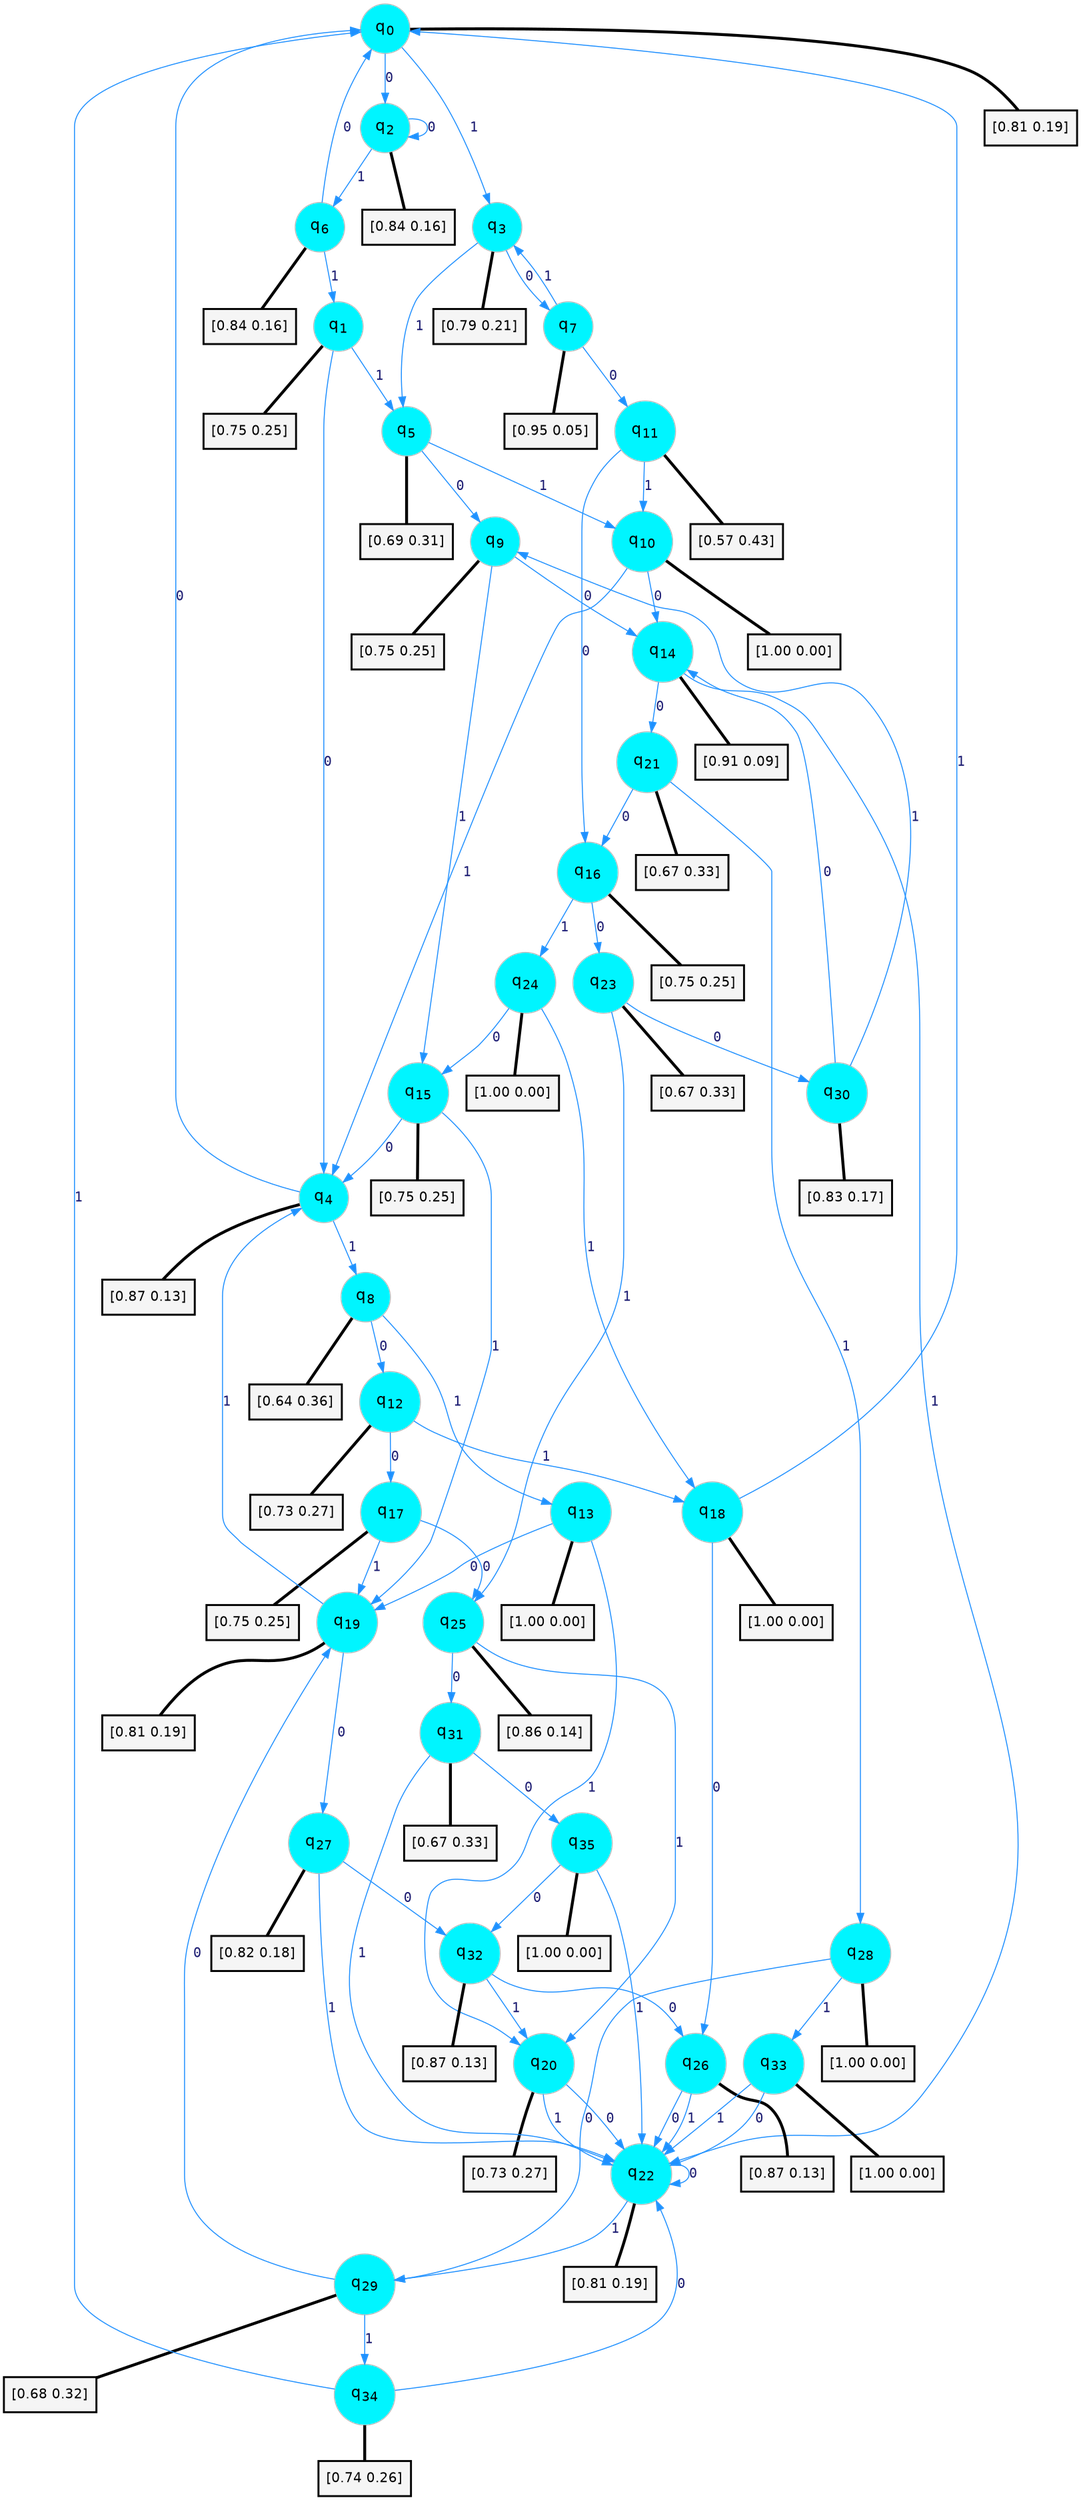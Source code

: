 digraph G {
graph [
bgcolor=transparent, dpi=300, rankdir=TD, size="40,25"];
node [
color=gray, fillcolor=turquoise1, fontcolor=black, fontname=Helvetica, fontsize=16, fontweight=bold, shape=circle, style=filled];
edge [
arrowsize=1, color=dodgerblue1, fontcolor=midnightblue, fontname=courier, fontweight=bold, penwidth=1, style=solid, weight=20];
0[label=<q<SUB>0</SUB>>];
1[label=<q<SUB>1</SUB>>];
2[label=<q<SUB>2</SUB>>];
3[label=<q<SUB>3</SUB>>];
4[label=<q<SUB>4</SUB>>];
5[label=<q<SUB>5</SUB>>];
6[label=<q<SUB>6</SUB>>];
7[label=<q<SUB>7</SUB>>];
8[label=<q<SUB>8</SUB>>];
9[label=<q<SUB>9</SUB>>];
10[label=<q<SUB>10</SUB>>];
11[label=<q<SUB>11</SUB>>];
12[label=<q<SUB>12</SUB>>];
13[label=<q<SUB>13</SUB>>];
14[label=<q<SUB>14</SUB>>];
15[label=<q<SUB>15</SUB>>];
16[label=<q<SUB>16</SUB>>];
17[label=<q<SUB>17</SUB>>];
18[label=<q<SUB>18</SUB>>];
19[label=<q<SUB>19</SUB>>];
20[label=<q<SUB>20</SUB>>];
21[label=<q<SUB>21</SUB>>];
22[label=<q<SUB>22</SUB>>];
23[label=<q<SUB>23</SUB>>];
24[label=<q<SUB>24</SUB>>];
25[label=<q<SUB>25</SUB>>];
26[label=<q<SUB>26</SUB>>];
27[label=<q<SUB>27</SUB>>];
28[label=<q<SUB>28</SUB>>];
29[label=<q<SUB>29</SUB>>];
30[label=<q<SUB>30</SUB>>];
31[label=<q<SUB>31</SUB>>];
32[label=<q<SUB>32</SUB>>];
33[label=<q<SUB>33</SUB>>];
34[label=<q<SUB>34</SUB>>];
35[label=<q<SUB>35</SUB>>];
36[label="[0.81 0.19]", shape=box,fontcolor=black, fontname=Helvetica, fontsize=14, penwidth=2, fillcolor=whitesmoke,color=black];
37[label="[0.75 0.25]", shape=box,fontcolor=black, fontname=Helvetica, fontsize=14, penwidth=2, fillcolor=whitesmoke,color=black];
38[label="[0.84 0.16]", shape=box,fontcolor=black, fontname=Helvetica, fontsize=14, penwidth=2, fillcolor=whitesmoke,color=black];
39[label="[0.79 0.21]", shape=box,fontcolor=black, fontname=Helvetica, fontsize=14, penwidth=2, fillcolor=whitesmoke,color=black];
40[label="[0.87 0.13]", shape=box,fontcolor=black, fontname=Helvetica, fontsize=14, penwidth=2, fillcolor=whitesmoke,color=black];
41[label="[0.69 0.31]", shape=box,fontcolor=black, fontname=Helvetica, fontsize=14, penwidth=2, fillcolor=whitesmoke,color=black];
42[label="[0.84 0.16]", shape=box,fontcolor=black, fontname=Helvetica, fontsize=14, penwidth=2, fillcolor=whitesmoke,color=black];
43[label="[0.95 0.05]", shape=box,fontcolor=black, fontname=Helvetica, fontsize=14, penwidth=2, fillcolor=whitesmoke,color=black];
44[label="[0.64 0.36]", shape=box,fontcolor=black, fontname=Helvetica, fontsize=14, penwidth=2, fillcolor=whitesmoke,color=black];
45[label="[0.75 0.25]", shape=box,fontcolor=black, fontname=Helvetica, fontsize=14, penwidth=2, fillcolor=whitesmoke,color=black];
46[label="[1.00 0.00]", shape=box,fontcolor=black, fontname=Helvetica, fontsize=14, penwidth=2, fillcolor=whitesmoke,color=black];
47[label="[0.57 0.43]", shape=box,fontcolor=black, fontname=Helvetica, fontsize=14, penwidth=2, fillcolor=whitesmoke,color=black];
48[label="[0.73 0.27]", shape=box,fontcolor=black, fontname=Helvetica, fontsize=14, penwidth=2, fillcolor=whitesmoke,color=black];
49[label="[1.00 0.00]", shape=box,fontcolor=black, fontname=Helvetica, fontsize=14, penwidth=2, fillcolor=whitesmoke,color=black];
50[label="[0.91 0.09]", shape=box,fontcolor=black, fontname=Helvetica, fontsize=14, penwidth=2, fillcolor=whitesmoke,color=black];
51[label="[0.75 0.25]", shape=box,fontcolor=black, fontname=Helvetica, fontsize=14, penwidth=2, fillcolor=whitesmoke,color=black];
52[label="[0.75 0.25]", shape=box,fontcolor=black, fontname=Helvetica, fontsize=14, penwidth=2, fillcolor=whitesmoke,color=black];
53[label="[0.75 0.25]", shape=box,fontcolor=black, fontname=Helvetica, fontsize=14, penwidth=2, fillcolor=whitesmoke,color=black];
54[label="[1.00 0.00]", shape=box,fontcolor=black, fontname=Helvetica, fontsize=14, penwidth=2, fillcolor=whitesmoke,color=black];
55[label="[0.81 0.19]", shape=box,fontcolor=black, fontname=Helvetica, fontsize=14, penwidth=2, fillcolor=whitesmoke,color=black];
56[label="[0.73 0.27]", shape=box,fontcolor=black, fontname=Helvetica, fontsize=14, penwidth=2, fillcolor=whitesmoke,color=black];
57[label="[0.67 0.33]", shape=box,fontcolor=black, fontname=Helvetica, fontsize=14, penwidth=2, fillcolor=whitesmoke,color=black];
58[label="[0.81 0.19]", shape=box,fontcolor=black, fontname=Helvetica, fontsize=14, penwidth=2, fillcolor=whitesmoke,color=black];
59[label="[0.67 0.33]", shape=box,fontcolor=black, fontname=Helvetica, fontsize=14, penwidth=2, fillcolor=whitesmoke,color=black];
60[label="[1.00 0.00]", shape=box,fontcolor=black, fontname=Helvetica, fontsize=14, penwidth=2, fillcolor=whitesmoke,color=black];
61[label="[0.86 0.14]", shape=box,fontcolor=black, fontname=Helvetica, fontsize=14, penwidth=2, fillcolor=whitesmoke,color=black];
62[label="[0.87 0.13]", shape=box,fontcolor=black, fontname=Helvetica, fontsize=14, penwidth=2, fillcolor=whitesmoke,color=black];
63[label="[0.82 0.18]", shape=box,fontcolor=black, fontname=Helvetica, fontsize=14, penwidth=2, fillcolor=whitesmoke,color=black];
64[label="[1.00 0.00]", shape=box,fontcolor=black, fontname=Helvetica, fontsize=14, penwidth=2, fillcolor=whitesmoke,color=black];
65[label="[0.68 0.32]", shape=box,fontcolor=black, fontname=Helvetica, fontsize=14, penwidth=2, fillcolor=whitesmoke,color=black];
66[label="[0.83 0.17]", shape=box,fontcolor=black, fontname=Helvetica, fontsize=14, penwidth=2, fillcolor=whitesmoke,color=black];
67[label="[0.67 0.33]", shape=box,fontcolor=black, fontname=Helvetica, fontsize=14, penwidth=2, fillcolor=whitesmoke,color=black];
68[label="[0.87 0.13]", shape=box,fontcolor=black, fontname=Helvetica, fontsize=14, penwidth=2, fillcolor=whitesmoke,color=black];
69[label="[1.00 0.00]", shape=box,fontcolor=black, fontname=Helvetica, fontsize=14, penwidth=2, fillcolor=whitesmoke,color=black];
70[label="[0.74 0.26]", shape=box,fontcolor=black, fontname=Helvetica, fontsize=14, penwidth=2, fillcolor=whitesmoke,color=black];
71[label="[1.00 0.00]", shape=box,fontcolor=black, fontname=Helvetica, fontsize=14, penwidth=2, fillcolor=whitesmoke,color=black];
0->2 [label=0];
0->3 [label=1];
0->36 [arrowhead=none, penwidth=3,color=black];
1->4 [label=0];
1->5 [label=1];
1->37 [arrowhead=none, penwidth=3,color=black];
2->2 [label=0];
2->6 [label=1];
2->38 [arrowhead=none, penwidth=3,color=black];
3->7 [label=0];
3->5 [label=1];
3->39 [arrowhead=none, penwidth=3,color=black];
4->0 [label=0];
4->8 [label=1];
4->40 [arrowhead=none, penwidth=3,color=black];
5->9 [label=0];
5->10 [label=1];
5->41 [arrowhead=none, penwidth=3,color=black];
6->0 [label=0];
6->1 [label=1];
6->42 [arrowhead=none, penwidth=3,color=black];
7->11 [label=0];
7->3 [label=1];
7->43 [arrowhead=none, penwidth=3,color=black];
8->12 [label=0];
8->13 [label=1];
8->44 [arrowhead=none, penwidth=3,color=black];
9->14 [label=0];
9->15 [label=1];
9->45 [arrowhead=none, penwidth=3,color=black];
10->14 [label=0];
10->4 [label=1];
10->46 [arrowhead=none, penwidth=3,color=black];
11->16 [label=0];
11->10 [label=1];
11->47 [arrowhead=none, penwidth=3,color=black];
12->17 [label=0];
12->18 [label=1];
12->48 [arrowhead=none, penwidth=3,color=black];
13->19 [label=0];
13->20 [label=1];
13->49 [arrowhead=none, penwidth=3,color=black];
14->21 [label=0];
14->22 [label=1];
14->50 [arrowhead=none, penwidth=3,color=black];
15->4 [label=0];
15->19 [label=1];
15->51 [arrowhead=none, penwidth=3,color=black];
16->23 [label=0];
16->24 [label=1];
16->52 [arrowhead=none, penwidth=3,color=black];
17->25 [label=0];
17->19 [label=1];
17->53 [arrowhead=none, penwidth=3,color=black];
18->26 [label=0];
18->0 [label=1];
18->54 [arrowhead=none, penwidth=3,color=black];
19->27 [label=0];
19->4 [label=1];
19->55 [arrowhead=none, penwidth=3,color=black];
20->22 [label=0];
20->22 [label=1];
20->56 [arrowhead=none, penwidth=3,color=black];
21->16 [label=0];
21->28 [label=1];
21->57 [arrowhead=none, penwidth=3,color=black];
22->22 [label=0];
22->29 [label=1];
22->58 [arrowhead=none, penwidth=3,color=black];
23->30 [label=0];
23->25 [label=1];
23->59 [arrowhead=none, penwidth=3,color=black];
24->15 [label=0];
24->18 [label=1];
24->60 [arrowhead=none, penwidth=3,color=black];
25->31 [label=0];
25->20 [label=1];
25->61 [arrowhead=none, penwidth=3,color=black];
26->22 [label=0];
26->22 [label=1];
26->62 [arrowhead=none, penwidth=3,color=black];
27->32 [label=0];
27->22 [label=1];
27->63 [arrowhead=none, penwidth=3,color=black];
28->29 [label=0];
28->33 [label=1];
28->64 [arrowhead=none, penwidth=3,color=black];
29->19 [label=0];
29->34 [label=1];
29->65 [arrowhead=none, penwidth=3,color=black];
30->14 [label=0];
30->9 [label=1];
30->66 [arrowhead=none, penwidth=3,color=black];
31->35 [label=0];
31->22 [label=1];
31->67 [arrowhead=none, penwidth=3,color=black];
32->26 [label=0];
32->20 [label=1];
32->68 [arrowhead=none, penwidth=3,color=black];
33->22 [label=0];
33->22 [label=1];
33->69 [arrowhead=none, penwidth=3,color=black];
34->22 [label=0];
34->0 [label=1];
34->70 [arrowhead=none, penwidth=3,color=black];
35->32 [label=0];
35->22 [label=1];
35->71 [arrowhead=none, penwidth=3,color=black];
}
